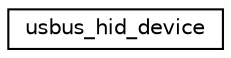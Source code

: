 digraph "Graphical Class Hierarchy"
{
 // LATEX_PDF_SIZE
  edge [fontname="Helvetica",fontsize="10",labelfontname="Helvetica",labelfontsize="10"];
  node [fontname="Helvetica",fontsize="10",shape=record];
  rankdir="LR";
  Node0 [label="usbus_hid_device",height=0.2,width=0.4,color="black", fillcolor="white", style="filled",URL="$structusbus__hid__device.html",tooltip="USBUS HID context struct."];
}
